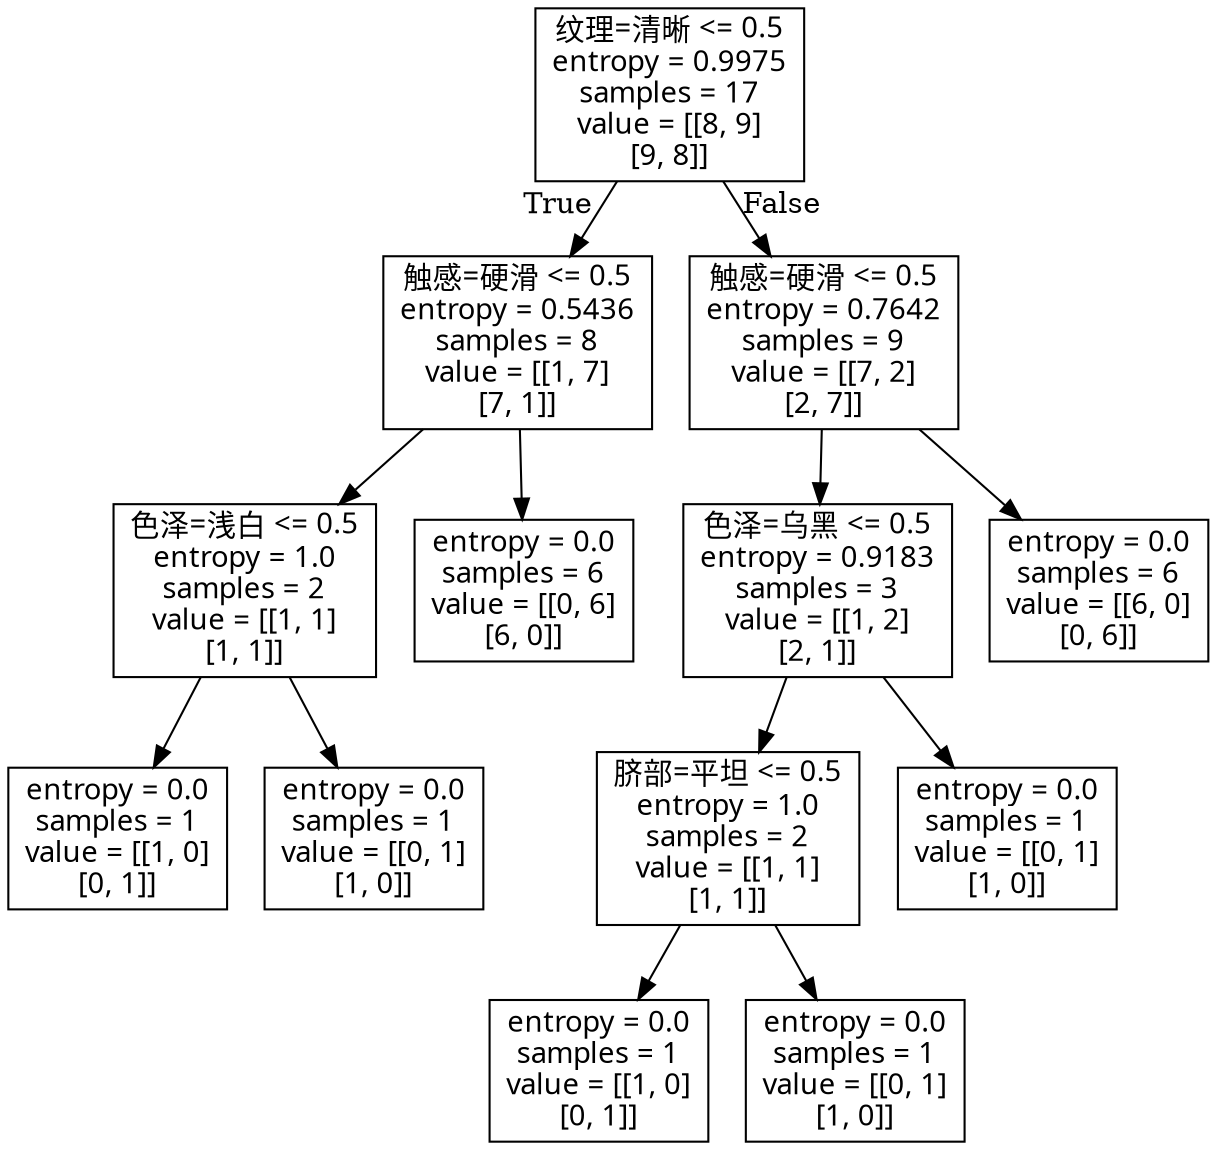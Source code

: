 digraph Tree {
node [shape=box, fontname="FangSong"] ;
0 [label="纹理=清晰 <= 0.5\nentropy = 0.9975\nsamples = 17\nvalue = [[8, 9]\n[9, 8]]"] ;
1 [label="触感=硬滑 <= 0.5\nentropy = 0.5436\nsamples = 8\nvalue = [[1, 7]\n[7, 1]]"] ;
0 -> 1 [labeldistance=2.5, labelangle=45, headlabel="True"] ;
2 [label="色泽=浅白 <= 0.5\nentropy = 1.0\nsamples = 2\nvalue = [[1, 1]\n[1, 1]]"] ;
1 -> 2 ;
3 [label="entropy = 0.0\nsamples = 1\nvalue = [[1, 0]\n[0, 1]]"] ;
2 -> 3 ;
4 [label="entropy = 0.0\nsamples = 1\nvalue = [[0, 1]\n[1, 0]]"] ;
2 -> 4 ;
5 [label="entropy = 0.0\nsamples = 6\nvalue = [[0, 6]\n[6, 0]]"] ;
1 -> 5 ;
6 [label="触感=硬滑 <= 0.5\nentropy = 0.7642\nsamples = 9\nvalue = [[7, 2]\n[2, 7]]"] ;
0 -> 6 [labeldistance=2.5, labelangle=-45, headlabel="False"] ;
7 [label="色泽=乌黑 <= 0.5\nentropy = 0.9183\nsamples = 3\nvalue = [[1, 2]\n[2, 1]]"] ;
6 -> 7 ;
8 [label="脐部=平坦 <= 0.5\nentropy = 1.0\nsamples = 2\nvalue = [[1, 1]\n[1, 1]]"] ;
7 -> 8 ;
9 [label="entropy = 0.0\nsamples = 1\nvalue = [[1, 0]\n[0, 1]]"] ;
8 -> 9 ;
10 [label="entropy = 0.0\nsamples = 1\nvalue = [[0, 1]\n[1, 0]]"] ;
8 -> 10 ;
11 [label="entropy = 0.0\nsamples = 1\nvalue = [[0, 1]\n[1, 0]]"] ;
7 -> 11 ;
12 [label="entropy = 0.0\nsamples = 6\nvalue = [[6, 0]\n[0, 6]]"] ;
6 -> 12 ;
}